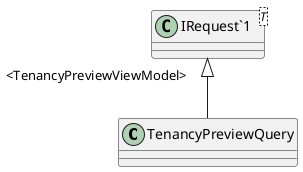 @startuml
class TenancyPreviewQuery {
}
class "IRequest`1"<T> {
}
"IRequest`1" "<TenancyPreviewViewModel>" <|-- TenancyPreviewQuery
@enduml
